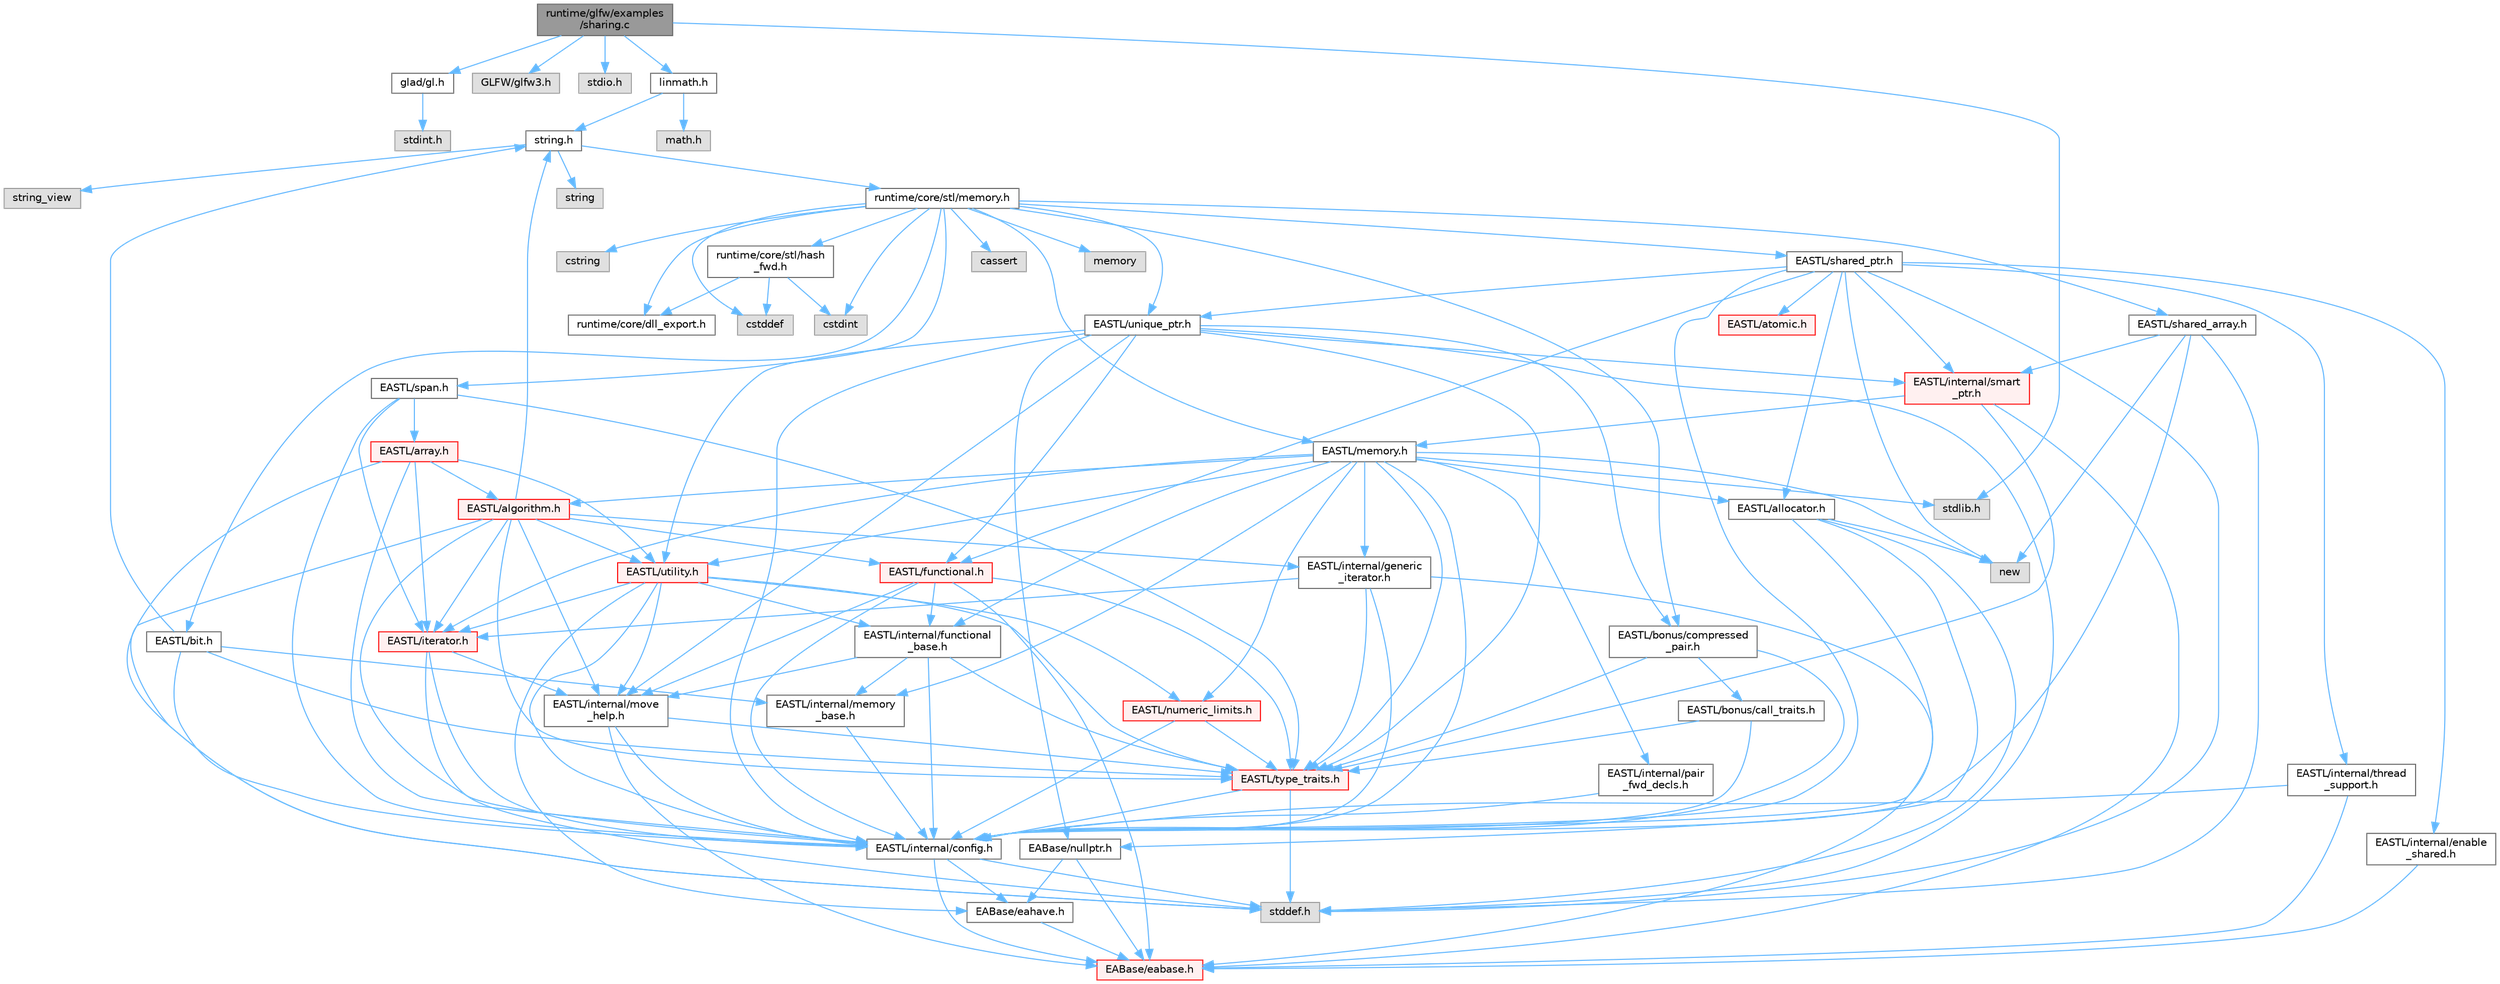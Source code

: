 digraph "runtime/glfw/examples/sharing.c"
{
 // LATEX_PDF_SIZE
  bgcolor="transparent";
  edge [fontname=Helvetica,fontsize=10,labelfontname=Helvetica,labelfontsize=10];
  node [fontname=Helvetica,fontsize=10,shape=box,height=0.2,width=0.4];
  Node1 [id="Node000001",label="runtime/glfw/examples\l/sharing.c",height=0.2,width=0.4,color="gray40", fillcolor="grey60", style="filled", fontcolor="black",tooltip=" "];
  Node1 -> Node2 [id="edge140_Node000001_Node000002",color="steelblue1",style="solid",tooltip=" "];
  Node2 [id="Node000002",label="glad/gl.h",height=0.2,width=0.4,color="grey40", fillcolor="white", style="filled",URL="$gl_8h.html",tooltip=" "];
  Node2 -> Node3 [id="edge141_Node000002_Node000003",color="steelblue1",style="solid",tooltip=" "];
  Node3 [id="Node000003",label="stdint.h",height=0.2,width=0.4,color="grey60", fillcolor="#E0E0E0", style="filled",tooltip=" "];
  Node1 -> Node4 [id="edge142_Node000001_Node000004",color="steelblue1",style="solid",tooltip=" "];
  Node4 [id="Node000004",label="GLFW/glfw3.h",height=0.2,width=0.4,color="grey60", fillcolor="#E0E0E0", style="filled",tooltip=" "];
  Node1 -> Node5 [id="edge143_Node000001_Node000005",color="steelblue1",style="solid",tooltip=" "];
  Node5 [id="Node000005",label="stdio.h",height=0.2,width=0.4,color="grey60", fillcolor="#E0E0E0", style="filled",tooltip=" "];
  Node1 -> Node6 [id="edge144_Node000001_Node000006",color="steelblue1",style="solid",tooltip=" "];
  Node6 [id="Node000006",label="stdlib.h",height=0.2,width=0.4,color="grey60", fillcolor="#E0E0E0", style="filled",tooltip=" "];
  Node1 -> Node7 [id="edge145_Node000001_Node000007",color="steelblue1",style="solid",tooltip=" "];
  Node7 [id="Node000007",label="linmath.h",height=0.2,width=0.4,color="grey40", fillcolor="white", style="filled",URL="$linmath_8h.html",tooltip=" "];
  Node7 -> Node8 [id="edge146_Node000007_Node000008",color="steelblue1",style="solid",tooltip=" "];
  Node8 [id="Node000008",label="string.h",height=0.2,width=0.4,color="grey40", fillcolor="white", style="filled",URL="$string_8h.html",tooltip=" "];
  Node8 -> Node9 [id="edge147_Node000008_Node000009",color="steelblue1",style="solid",tooltip=" "];
  Node9 [id="Node000009",label="string",height=0.2,width=0.4,color="grey60", fillcolor="#E0E0E0", style="filled",tooltip=" "];
  Node8 -> Node10 [id="edge148_Node000008_Node000010",color="steelblue1",style="solid",tooltip=" "];
  Node10 [id="Node000010",label="string_view",height=0.2,width=0.4,color="grey60", fillcolor="#E0E0E0", style="filled",tooltip=" "];
  Node8 -> Node11 [id="edge149_Node000008_Node000011",color="steelblue1",style="solid",tooltip=" "];
  Node11 [id="Node000011",label="runtime/core/stl/memory.h",height=0.2,width=0.4,color="grey40", fillcolor="white", style="filled",URL="$core_2stl_2memory_8h.html",tooltip=" "];
  Node11 -> Node12 [id="edge150_Node000011_Node000012",color="steelblue1",style="solid",tooltip=" "];
  Node12 [id="Node000012",label="cstddef",height=0.2,width=0.4,color="grey60", fillcolor="#E0E0E0", style="filled",tooltip=" "];
  Node11 -> Node13 [id="edge151_Node000011_Node000013",color="steelblue1",style="solid",tooltip=" "];
  Node13 [id="Node000013",label="cstdint",height=0.2,width=0.4,color="grey60", fillcolor="#E0E0E0", style="filled",tooltip=" "];
  Node11 -> Node14 [id="edge152_Node000011_Node000014",color="steelblue1",style="solid",tooltip=" "];
  Node14 [id="Node000014",label="cassert",height=0.2,width=0.4,color="grey60", fillcolor="#E0E0E0", style="filled",tooltip=" "];
  Node11 -> Node15 [id="edge153_Node000011_Node000015",color="steelblue1",style="solid",tooltip=" "];
  Node15 [id="Node000015",label="memory",height=0.2,width=0.4,color="grey60", fillcolor="#E0E0E0", style="filled",tooltip=" "];
  Node11 -> Node16 [id="edge154_Node000011_Node000016",color="steelblue1",style="solid",tooltip=" "];
  Node16 [id="Node000016",label="cstring",height=0.2,width=0.4,color="grey60", fillcolor="#E0E0E0", style="filled",tooltip=" "];
  Node11 -> Node17 [id="edge155_Node000011_Node000017",color="steelblue1",style="solid",tooltip=" "];
  Node17 [id="Node000017",label="EASTL/bit.h",height=0.2,width=0.4,color="grey40", fillcolor="white", style="filled",URL="$bit_8h.html",tooltip=" "];
  Node17 -> Node18 [id="edge156_Node000017_Node000018",color="steelblue1",style="solid",tooltip=" "];
  Node18 [id="Node000018",label="EASTL/internal/config.h",height=0.2,width=0.4,color="grey40", fillcolor="white", style="filled",URL="$config_8h.html",tooltip=" "];
  Node18 -> Node19 [id="edge157_Node000018_Node000019",color="steelblue1",style="solid",tooltip=" "];
  Node19 [id="Node000019",label="EABase/eabase.h",height=0.2,width=0.4,color="red", fillcolor="#FFF0F0", style="filled",URL="$eabase_8h.html",tooltip=" "];
  Node18 -> Node25 [id="edge158_Node000018_Node000025",color="steelblue1",style="solid",tooltip=" "];
  Node25 [id="Node000025",label="EABase/eahave.h",height=0.2,width=0.4,color="grey40", fillcolor="white", style="filled",URL="$eahave_8h.html",tooltip=" "];
  Node25 -> Node19 [id="edge159_Node000025_Node000019",color="steelblue1",style="solid",tooltip=" "];
  Node18 -> Node26 [id="edge160_Node000018_Node000026",color="steelblue1",style="solid",tooltip=" "];
  Node26 [id="Node000026",label="stddef.h",height=0.2,width=0.4,color="grey60", fillcolor="#E0E0E0", style="filled",tooltip=" "];
  Node17 -> Node27 [id="edge161_Node000017_Node000027",color="steelblue1",style="solid",tooltip=" "];
  Node27 [id="Node000027",label="EASTL/internal/memory\l_base.h",height=0.2,width=0.4,color="grey40", fillcolor="white", style="filled",URL="$memory__base_8h.html",tooltip=" "];
  Node27 -> Node18 [id="edge162_Node000027_Node000018",color="steelblue1",style="solid",tooltip=" "];
  Node17 -> Node28 [id="edge163_Node000017_Node000028",color="steelblue1",style="solid",tooltip=" "];
  Node28 [id="Node000028",label="EASTL/type_traits.h",height=0.2,width=0.4,color="red", fillcolor="#FFF0F0", style="filled",URL="$_e_a_s_t_l_2include_2_e_a_s_t_l_2type__traits_8h.html",tooltip=" "];
  Node28 -> Node18 [id="edge164_Node000028_Node000018",color="steelblue1",style="solid",tooltip=" "];
  Node28 -> Node26 [id="edge165_Node000028_Node000026",color="steelblue1",style="solid",tooltip=" "];
  Node17 -> Node8 [id="edge166_Node000017_Node000008",color="steelblue1",style="solid",tooltip=" "];
  Node11 -> Node38 [id="edge167_Node000011_Node000038",color="steelblue1",style="solid",tooltip=" "];
  Node38 [id="Node000038",label="EASTL/memory.h",height=0.2,width=0.4,color="grey40", fillcolor="white", style="filled",URL="$_e_a_s_t_l_2include_2_e_a_s_t_l_2memory_8h.html",tooltip=" "];
  Node38 -> Node18 [id="edge168_Node000038_Node000018",color="steelblue1",style="solid",tooltip=" "];
  Node38 -> Node27 [id="edge169_Node000038_Node000027",color="steelblue1",style="solid",tooltip=" "];
  Node38 -> Node39 [id="edge170_Node000038_Node000039",color="steelblue1",style="solid",tooltip=" "];
  Node39 [id="Node000039",label="EASTL/internal/generic\l_iterator.h",height=0.2,width=0.4,color="grey40", fillcolor="white", style="filled",URL="$generic__iterator_8h.html",tooltip=" "];
  Node39 -> Node19 [id="edge171_Node000039_Node000019",color="steelblue1",style="solid",tooltip=" "];
  Node39 -> Node18 [id="edge172_Node000039_Node000018",color="steelblue1",style="solid",tooltip=" "];
  Node39 -> Node40 [id="edge173_Node000039_Node000040",color="steelblue1",style="solid",tooltip=" "];
  Node40 [id="Node000040",label="EASTL/iterator.h",height=0.2,width=0.4,color="red", fillcolor="#FFF0F0", style="filled",URL="$_e_a_s_t_l_2include_2_e_a_s_t_l_2iterator_8h.html",tooltip=" "];
  Node40 -> Node18 [id="edge174_Node000040_Node000018",color="steelblue1",style="solid",tooltip=" "];
  Node40 -> Node41 [id="edge175_Node000040_Node000041",color="steelblue1",style="solid",tooltip=" "];
  Node41 [id="Node000041",label="EASTL/internal/move\l_help.h",height=0.2,width=0.4,color="grey40", fillcolor="white", style="filled",URL="$move__help_8h.html",tooltip=" "];
  Node41 -> Node19 [id="edge176_Node000041_Node000019",color="steelblue1",style="solid",tooltip=" "];
  Node41 -> Node18 [id="edge177_Node000041_Node000018",color="steelblue1",style="solid",tooltip=" "];
  Node41 -> Node28 [id="edge178_Node000041_Node000028",color="steelblue1",style="solid",tooltip=" "];
  Node40 -> Node26 [id="edge179_Node000040_Node000026",color="steelblue1",style="solid",tooltip=" "];
  Node39 -> Node28 [id="edge180_Node000039_Node000028",color="steelblue1",style="solid",tooltip=" "];
  Node38 -> Node43 [id="edge181_Node000038_Node000043",color="steelblue1",style="solid",tooltip=" "];
  Node43 [id="Node000043",label="EASTL/internal/pair\l_fwd_decls.h",height=0.2,width=0.4,color="grey40", fillcolor="white", style="filled",URL="$pair__fwd__decls_8h.html",tooltip=" "];
  Node43 -> Node18 [id="edge182_Node000043_Node000018",color="steelblue1",style="solid",tooltip=" "];
  Node38 -> Node44 [id="edge183_Node000038_Node000044",color="steelblue1",style="solid",tooltip=" "];
  Node44 [id="Node000044",label="EASTL/internal/functional\l_base.h",height=0.2,width=0.4,color="grey40", fillcolor="white", style="filled",URL="$functional__base_8h.html",tooltip=" "];
  Node44 -> Node18 [id="edge184_Node000044_Node000018",color="steelblue1",style="solid",tooltip=" "];
  Node44 -> Node27 [id="edge185_Node000044_Node000027",color="steelblue1",style="solid",tooltip=" "];
  Node44 -> Node41 [id="edge186_Node000044_Node000041",color="steelblue1",style="solid",tooltip=" "];
  Node44 -> Node28 [id="edge187_Node000044_Node000028",color="steelblue1",style="solid",tooltip=" "];
  Node38 -> Node45 [id="edge188_Node000038_Node000045",color="steelblue1",style="solid",tooltip=" "];
  Node45 [id="Node000045",label="EASTL/algorithm.h",height=0.2,width=0.4,color="red", fillcolor="#FFF0F0", style="filled",URL="$_e_a_s_t_l_2include_2_e_a_s_t_l_2algorithm_8h.html",tooltip=" "];
  Node45 -> Node18 [id="edge189_Node000045_Node000018",color="steelblue1",style="solid",tooltip=" "];
  Node45 -> Node28 [id="edge190_Node000045_Node000028",color="steelblue1",style="solid",tooltip=" "];
  Node45 -> Node41 [id="edge191_Node000045_Node000041",color="steelblue1",style="solid",tooltip=" "];
  Node45 -> Node40 [id="edge192_Node000045_Node000040",color="steelblue1",style="solid",tooltip=" "];
  Node45 -> Node48 [id="edge193_Node000045_Node000048",color="steelblue1",style="solid",tooltip=" "];
  Node48 [id="Node000048",label="EASTL/functional.h",height=0.2,width=0.4,color="red", fillcolor="#FFF0F0", style="filled",URL="$_e_a_s_t_l_2include_2_e_a_s_t_l_2functional_8h.html",tooltip=" "];
  Node48 -> Node19 [id="edge194_Node000048_Node000019",color="steelblue1",style="solid",tooltip=" "];
  Node48 -> Node18 [id="edge195_Node000048_Node000018",color="steelblue1",style="solid",tooltip=" "];
  Node48 -> Node41 [id="edge196_Node000048_Node000041",color="steelblue1",style="solid",tooltip=" "];
  Node48 -> Node28 [id="edge197_Node000048_Node000028",color="steelblue1",style="solid",tooltip=" "];
  Node48 -> Node44 [id="edge198_Node000048_Node000044",color="steelblue1",style="solid",tooltip=" "];
  Node45 -> Node55 [id="edge199_Node000045_Node000055",color="steelblue1",style="solid",tooltip=" "];
  Node55 [id="Node000055",label="EASTL/utility.h",height=0.2,width=0.4,color="red", fillcolor="#FFF0F0", style="filled",URL="$_e_a_s_t_l_2include_2_e_a_s_t_l_2utility_8h.html",tooltip=" "];
  Node55 -> Node18 [id="edge200_Node000055_Node000018",color="steelblue1",style="solid",tooltip=" "];
  Node55 -> Node28 [id="edge201_Node000055_Node000028",color="steelblue1",style="solid",tooltip=" "];
  Node55 -> Node40 [id="edge202_Node000055_Node000040",color="steelblue1",style="solid",tooltip=" "];
  Node55 -> Node56 [id="edge203_Node000055_Node000056",color="steelblue1",style="solid",tooltip=" "];
  Node56 [id="Node000056",label="EASTL/numeric_limits.h",height=0.2,width=0.4,color="red", fillcolor="#FFF0F0", style="filled",URL="$numeric__limits_8h.html",tooltip=" "];
  Node56 -> Node18 [id="edge204_Node000056_Node000018",color="steelblue1",style="solid",tooltip=" "];
  Node56 -> Node28 [id="edge205_Node000056_Node000028",color="steelblue1",style="solid",tooltip=" "];
  Node55 -> Node44 [id="edge206_Node000055_Node000044",color="steelblue1",style="solid",tooltip=" "];
  Node55 -> Node41 [id="edge207_Node000055_Node000041",color="steelblue1",style="solid",tooltip=" "];
  Node55 -> Node25 [id="edge208_Node000055_Node000025",color="steelblue1",style="solid",tooltip=" "];
  Node45 -> Node39 [id="edge209_Node000045_Node000039",color="steelblue1",style="solid",tooltip=" "];
  Node45 -> Node26 [id="edge210_Node000045_Node000026",color="steelblue1",style="solid",tooltip=" "];
  Node45 -> Node8 [id="edge211_Node000045_Node000008",color="steelblue1",style="solid",tooltip=" "];
  Node38 -> Node28 [id="edge212_Node000038_Node000028",color="steelblue1",style="solid",tooltip=" "];
  Node38 -> Node52 [id="edge213_Node000038_Node000052",color="steelblue1",style="solid",tooltip=" "];
  Node52 [id="Node000052",label="EASTL/allocator.h",height=0.2,width=0.4,color="grey40", fillcolor="white", style="filled",URL="$allocator_8h.html",tooltip=" "];
  Node52 -> Node18 [id="edge214_Node000052_Node000018",color="steelblue1",style="solid",tooltip=" "];
  Node52 -> Node30 [id="edge215_Node000052_Node000030",color="steelblue1",style="solid",tooltip=" "];
  Node30 [id="Node000030",label="EABase/nullptr.h",height=0.2,width=0.4,color="grey40", fillcolor="white", style="filled",URL="$nullptr_8h.html",tooltip=" "];
  Node30 -> Node19 [id="edge216_Node000030_Node000019",color="steelblue1",style="solid",tooltip=" "];
  Node30 -> Node25 [id="edge217_Node000030_Node000025",color="steelblue1",style="solid",tooltip=" "];
  Node52 -> Node26 [id="edge218_Node000052_Node000026",color="steelblue1",style="solid",tooltip=" "];
  Node52 -> Node53 [id="edge219_Node000052_Node000053",color="steelblue1",style="solid",tooltip=" "];
  Node53 [id="Node000053",label="new",height=0.2,width=0.4,color="grey60", fillcolor="#E0E0E0", style="filled",tooltip=" "];
  Node38 -> Node40 [id="edge220_Node000038_Node000040",color="steelblue1",style="solid",tooltip=" "];
  Node38 -> Node55 [id="edge221_Node000038_Node000055",color="steelblue1",style="solid",tooltip=" "];
  Node38 -> Node56 [id="edge222_Node000038_Node000056",color="steelblue1",style="solid",tooltip=" "];
  Node38 -> Node6 [id="edge223_Node000038_Node000006",color="steelblue1",style="solid",tooltip=" "];
  Node38 -> Node53 [id="edge224_Node000038_Node000053",color="steelblue1",style="solid",tooltip=" "];
  Node11 -> Node65 [id="edge225_Node000011_Node000065",color="steelblue1",style="solid",tooltip=" "];
  Node65 [id="Node000065",label="EASTL/shared_array.h",height=0.2,width=0.4,color="grey40", fillcolor="white", style="filled",URL="$shared__array_8h.html",tooltip=" "];
  Node65 -> Node18 [id="edge226_Node000065_Node000018",color="steelblue1",style="solid",tooltip=" "];
  Node65 -> Node66 [id="edge227_Node000065_Node000066",color="steelblue1",style="solid",tooltip=" "];
  Node66 [id="Node000066",label="EASTL/internal/smart\l_ptr.h",height=0.2,width=0.4,color="red", fillcolor="#FFF0F0", style="filled",URL="$smart__ptr_8h.html",tooltip=" "];
  Node66 -> Node19 [id="edge228_Node000066_Node000019",color="steelblue1",style="solid",tooltip=" "];
  Node66 -> Node38 [id="edge229_Node000066_Node000038",color="steelblue1",style="solid",tooltip=" "];
  Node66 -> Node28 [id="edge230_Node000066_Node000028",color="steelblue1",style="solid",tooltip=" "];
  Node65 -> Node53 [id="edge231_Node000065_Node000053",color="steelblue1",style="solid",tooltip=" "];
  Node65 -> Node26 [id="edge232_Node000065_Node000026",color="steelblue1",style="solid",tooltip=" "];
  Node11 -> Node68 [id="edge233_Node000011_Node000068",color="steelblue1",style="solid",tooltip=" "];
  Node68 [id="Node000068",label="EASTL/unique_ptr.h",height=0.2,width=0.4,color="grey40", fillcolor="white", style="filled",URL="$unique__ptr_8h.html",tooltip=" "];
  Node68 -> Node30 [id="edge234_Node000068_Node000030",color="steelblue1",style="solid",tooltip=" "];
  Node68 -> Node69 [id="edge235_Node000068_Node000069",color="steelblue1",style="solid",tooltip=" "];
  Node69 [id="Node000069",label="EASTL/bonus/compressed\l_pair.h",height=0.2,width=0.4,color="grey40", fillcolor="white", style="filled",URL="$compressed__pair_8h.html",tooltip=" "];
  Node69 -> Node18 [id="edge236_Node000069_Node000018",color="steelblue1",style="solid",tooltip=" "];
  Node69 -> Node28 [id="edge237_Node000069_Node000028",color="steelblue1",style="solid",tooltip=" "];
  Node69 -> Node70 [id="edge238_Node000069_Node000070",color="steelblue1",style="solid",tooltip=" "];
  Node70 [id="Node000070",label="EASTL/bonus/call_traits.h",height=0.2,width=0.4,color="grey40", fillcolor="white", style="filled",URL="$call__traits_8h.html",tooltip=" "];
  Node70 -> Node18 [id="edge239_Node000070_Node000018",color="steelblue1",style="solid",tooltip=" "];
  Node70 -> Node28 [id="edge240_Node000070_Node000028",color="steelblue1",style="solid",tooltip=" "];
  Node68 -> Node48 [id="edge241_Node000068_Node000048",color="steelblue1",style="solid",tooltip=" "];
  Node68 -> Node18 [id="edge242_Node000068_Node000018",color="steelblue1",style="solid",tooltip=" "];
  Node68 -> Node41 [id="edge243_Node000068_Node000041",color="steelblue1",style="solid",tooltip=" "];
  Node68 -> Node66 [id="edge244_Node000068_Node000066",color="steelblue1",style="solid",tooltip=" "];
  Node68 -> Node28 [id="edge245_Node000068_Node000028",color="steelblue1",style="solid",tooltip=" "];
  Node68 -> Node55 [id="edge246_Node000068_Node000055",color="steelblue1",style="solid",tooltip=" "];
  Node68 -> Node26 [id="edge247_Node000068_Node000026",color="steelblue1",style="solid",tooltip=" "];
  Node11 -> Node71 [id="edge248_Node000011_Node000071",color="steelblue1",style="solid",tooltip=" "];
  Node71 [id="Node000071",label="EASTL/shared_ptr.h",height=0.2,width=0.4,color="grey40", fillcolor="white", style="filled",URL="$shared__ptr_8h.html",tooltip=" "];
  Node71 -> Node18 [id="edge249_Node000071_Node000018",color="steelblue1",style="solid",tooltip=" "];
  Node71 -> Node66 [id="edge250_Node000071_Node000066",color="steelblue1",style="solid",tooltip=" "];
  Node71 -> Node72 [id="edge251_Node000071_Node000072",color="steelblue1",style="solid",tooltip=" "];
  Node72 [id="Node000072",label="EASTL/internal/thread\l_support.h",height=0.2,width=0.4,color="grey40", fillcolor="white", style="filled",URL="$thread__support_8h.html",tooltip=" "];
  Node72 -> Node19 [id="edge252_Node000072_Node000019",color="steelblue1",style="solid",tooltip=" "];
  Node72 -> Node18 [id="edge253_Node000072_Node000018",color="steelblue1",style="solid",tooltip=" "];
  Node71 -> Node68 [id="edge254_Node000071_Node000068",color="steelblue1",style="solid",tooltip=" "];
  Node71 -> Node48 [id="edge255_Node000071_Node000048",color="steelblue1",style="solid",tooltip=" "];
  Node71 -> Node52 [id="edge256_Node000071_Node000052",color="steelblue1",style="solid",tooltip=" "];
  Node71 -> Node73 [id="edge257_Node000071_Node000073",color="steelblue1",style="solid",tooltip=" "];
  Node73 [id="Node000073",label="EASTL/atomic.h",height=0.2,width=0.4,color="red", fillcolor="#FFF0F0", style="filled",URL="$_e_a_s_t_l_2include_2_e_a_s_t_l_2atomic_8h.html",tooltip=" "];
  Node71 -> Node53 [id="edge258_Node000071_Node000053",color="steelblue1",style="solid",tooltip=" "];
  Node71 -> Node26 [id="edge259_Node000071_Node000026",color="steelblue1",style="solid",tooltip=" "];
  Node71 -> Node150 [id="edge260_Node000071_Node000150",color="steelblue1",style="solid",tooltip=" "];
  Node150 [id="Node000150",label="EASTL/internal/enable\l_shared.h",height=0.2,width=0.4,color="grey40", fillcolor="white", style="filled",URL="$enable__shared_8h.html",tooltip=" "];
  Node150 -> Node19 [id="edge261_Node000150_Node000019",color="steelblue1",style="solid",tooltip=" "];
  Node11 -> Node151 [id="edge262_Node000011_Node000151",color="steelblue1",style="solid",tooltip=" "];
  Node151 [id="Node000151",label="EASTL/span.h",height=0.2,width=0.4,color="grey40", fillcolor="white", style="filled",URL="$span_8h.html",tooltip=" "];
  Node151 -> Node18 [id="edge263_Node000151_Node000018",color="steelblue1",style="solid",tooltip=" "];
  Node151 -> Node28 [id="edge264_Node000151_Node000028",color="steelblue1",style="solid",tooltip=" "];
  Node151 -> Node40 [id="edge265_Node000151_Node000040",color="steelblue1",style="solid",tooltip=" "];
  Node151 -> Node152 [id="edge266_Node000151_Node000152",color="steelblue1",style="solid",tooltip=" "];
  Node152 [id="Node000152",label="EASTL/array.h",height=0.2,width=0.4,color="red", fillcolor="#FFF0F0", style="filled",URL="$array_8h.html",tooltip=" "];
  Node152 -> Node18 [id="edge267_Node000152_Node000018",color="steelblue1",style="solid",tooltip=" "];
  Node152 -> Node40 [id="edge268_Node000152_Node000040",color="steelblue1",style="solid",tooltip=" "];
  Node152 -> Node45 [id="edge269_Node000152_Node000045",color="steelblue1",style="solid",tooltip=" "];
  Node152 -> Node55 [id="edge270_Node000152_Node000055",color="steelblue1",style="solid",tooltip=" "];
  Node152 -> Node26 [id="edge271_Node000152_Node000026",color="steelblue1",style="solid",tooltip=" "];
  Node11 -> Node69 [id="edge272_Node000011_Node000069",color="steelblue1",style="solid",tooltip=" "];
  Node11 -> Node154 [id="edge273_Node000011_Node000154",color="steelblue1",style="solid",tooltip=" "];
  Node154 [id="Node000154",label="runtime/core/dll_export.h",height=0.2,width=0.4,color="grey40", fillcolor="white", style="filled",URL="$dll__export_8h.html",tooltip=" "];
  Node11 -> Node155 [id="edge274_Node000011_Node000155",color="steelblue1",style="solid",tooltip=" "];
  Node155 [id="Node000155",label="runtime/core/stl/hash\l_fwd.h",height=0.2,width=0.4,color="grey40", fillcolor="white", style="filled",URL="$hash__fwd_8h.html",tooltip=" "];
  Node155 -> Node12 [id="edge275_Node000155_Node000012",color="steelblue1",style="solid",tooltip=" "];
  Node155 -> Node13 [id="edge276_Node000155_Node000013",color="steelblue1",style="solid",tooltip=" "];
  Node155 -> Node154 [id="edge277_Node000155_Node000154",color="steelblue1",style="solid",tooltip=" "];
  Node7 -> Node156 [id="edge278_Node000007_Node000156",color="steelblue1",style="solid",tooltip=" "];
  Node156 [id="Node000156",label="math.h",height=0.2,width=0.4,color="grey60", fillcolor="#E0E0E0", style="filled",tooltip=" "];
}
